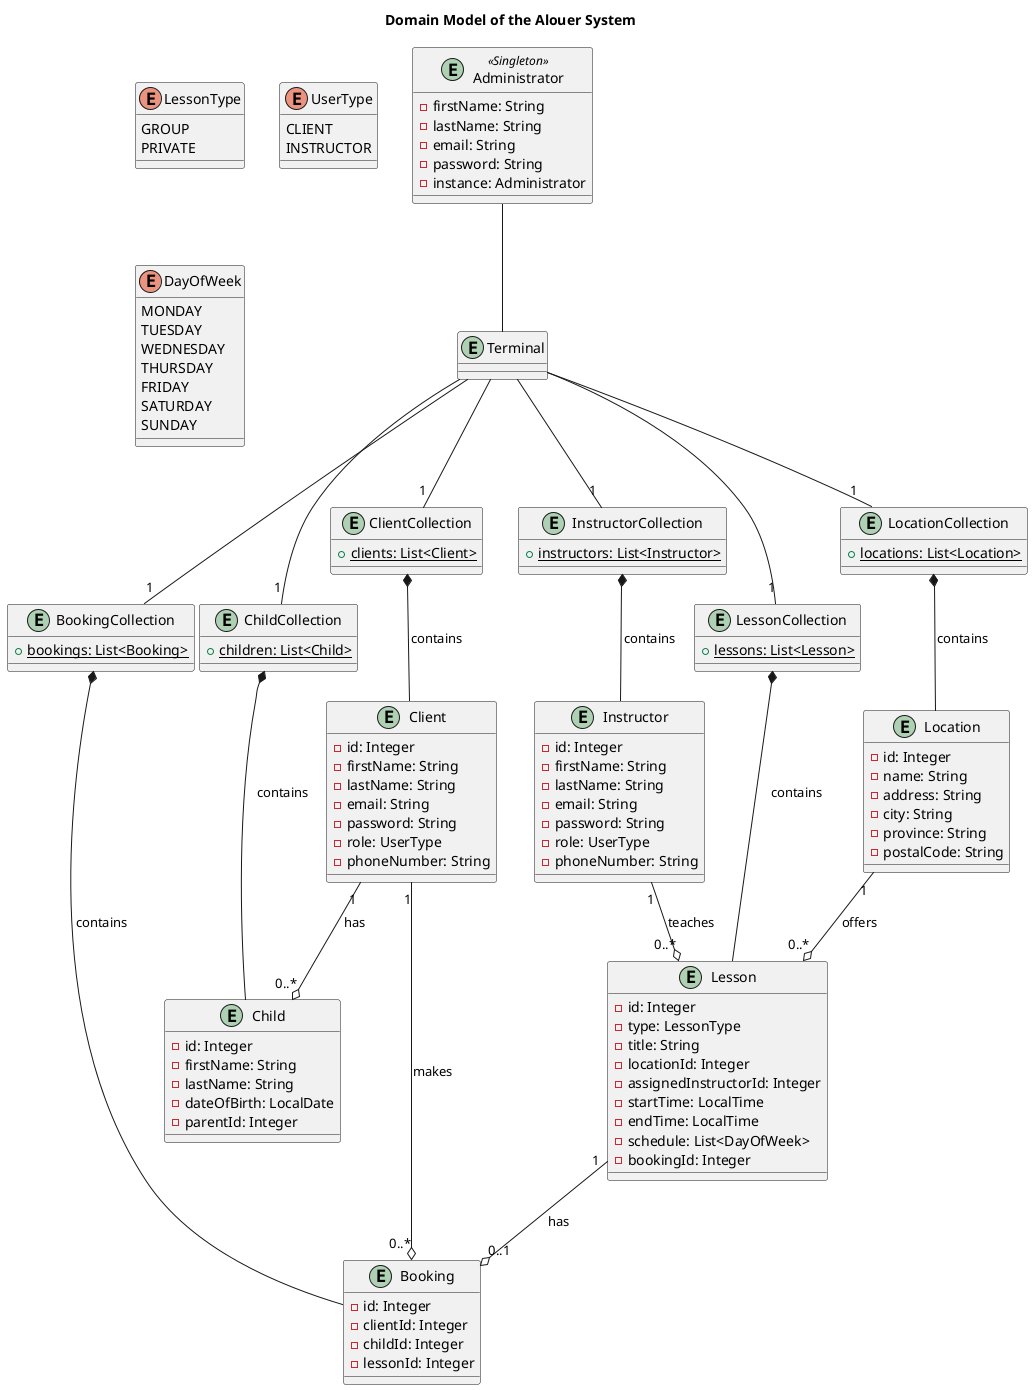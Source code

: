 @startuml Domain Model of the Alouer System

title Domain Model of the Alouer System

enum LessonType {
  GROUP
  PRIVATE
}

enum UserType {
  CLIENT
  INSTRUCTOR
}

enum DayOfWeek {
  MONDAY
  TUESDAY
  WEDNESDAY
  THURSDAY
  FRIDAY
  SATURDAY
  SUNDAY
}


entity "Administrator" <<Singleton>> {
  -firstName: String
  -lastName: String
  -email: String
  -password: String
  -instance: Administrator
}

entity "Child" {
  -id: Integer
  -firstName: String
  -lastName: String
  -dateOfBirth: LocalDate
  -parentId: Integer
}

entity "Client" {
  -id: Integer
  -firstName: String
  -lastName: String
  -email: String
  -password: String
  -role: UserType
  -phoneNumber: String
}

entity "Instructor" {
  -id: Integer
  -firstName: String
  -lastName: String
  -email: String
  -password: String
  -role: UserType
  -phoneNumber: String
}

entity "Location" {
  -id: Integer
  -name: String
  -address: String
  -city: String
  -province: String
  -postalCode: String
}


entity "Booking" {
  -id: Integer
  -clientId: Integer
  -childId: Integer
  -lessonId: Integer
}

entity "Lesson" {
  -id: Integer
  -type: LessonType
  -title: String
  -locationId: Integer
  -assignedInstructorId: Integer
  -startTime: LocalTime
  -endTime: LocalTime
  -schedule: List<DayOfWeek>
  -bookingId: Integer
}

entity "BookingCollection" {
  +<u>bookings: List<Booking>
}

entity "ChildCollection" {
  +<u>children: List<Child>
}

entity "ClientCollection" {
  +<u>clients: List<Client>
}

entity "InstructorCollection" {
  +<u>instructors: List<Instructor>
}

entity "LessonCollection" {
  +<u>lessons: List<Lesson>
}

entity "LocationCollection" {
  +<u>locations: List<Location>
}

entity "Terminal" {}

"Administrator" -- "Terminal"

Client "1" --o "0..*" Child : has
Instructor "1" --o "0..*" Lesson : teaches
Location "1" --o "0..*" Lesson : offers
Lesson "1" --o "0..1" Booking : has
Client "1" --o "0..*" Booking : makes

"ClientCollection" *-- "Client" : contains
"InstructorCollection" *-- "Instructor" : contains
"ChildCollection" *-- "Child" : contains
"LocationCollection" *-- "Location" : contains
"LessonCollection" *-- "Lesson" : contains
"BookingCollection" *-- "Booking" : contains

"Terminal" -- "1" "ClientCollection"
"Terminal" -- "1" "InstructorCollection"
"Terminal" -- "1" "ChildCollection"
"Terminal" -- "1" "LocationCollection"
"Terminal" -- "1" "LessonCollection"
"Terminal" -- "1" "BookingCollection"

@enduml
